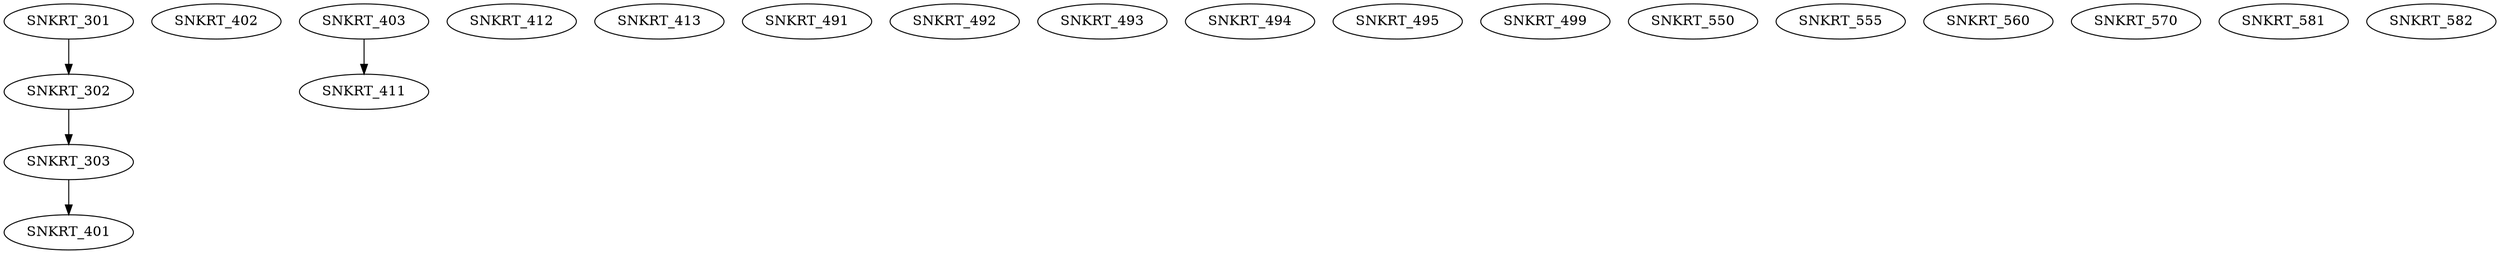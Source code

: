 digraph G {
    SNKRT_301;
    edge [color=black];
    SNKRT_301 -> SNKRT_302;
    edge [color=black];
    SNKRT_302 -> SNKRT_303;
    edge [color=black];
    SNKRT_303 -> SNKRT_401;
    SNKRT_402;
    SNKRT_403;
    edge [color=black];
    SNKRT_403 -> SNKRT_411;
    SNKRT_412;
    SNKRT_413;
    SNKRT_491;
    SNKRT_492;
    SNKRT_493;
    SNKRT_494;
    SNKRT_495;
    SNKRT_499;
    SNKRT_550;
    SNKRT_555;
    SNKRT_560;
    SNKRT_570;
    SNKRT_581;
    SNKRT_582;
}
